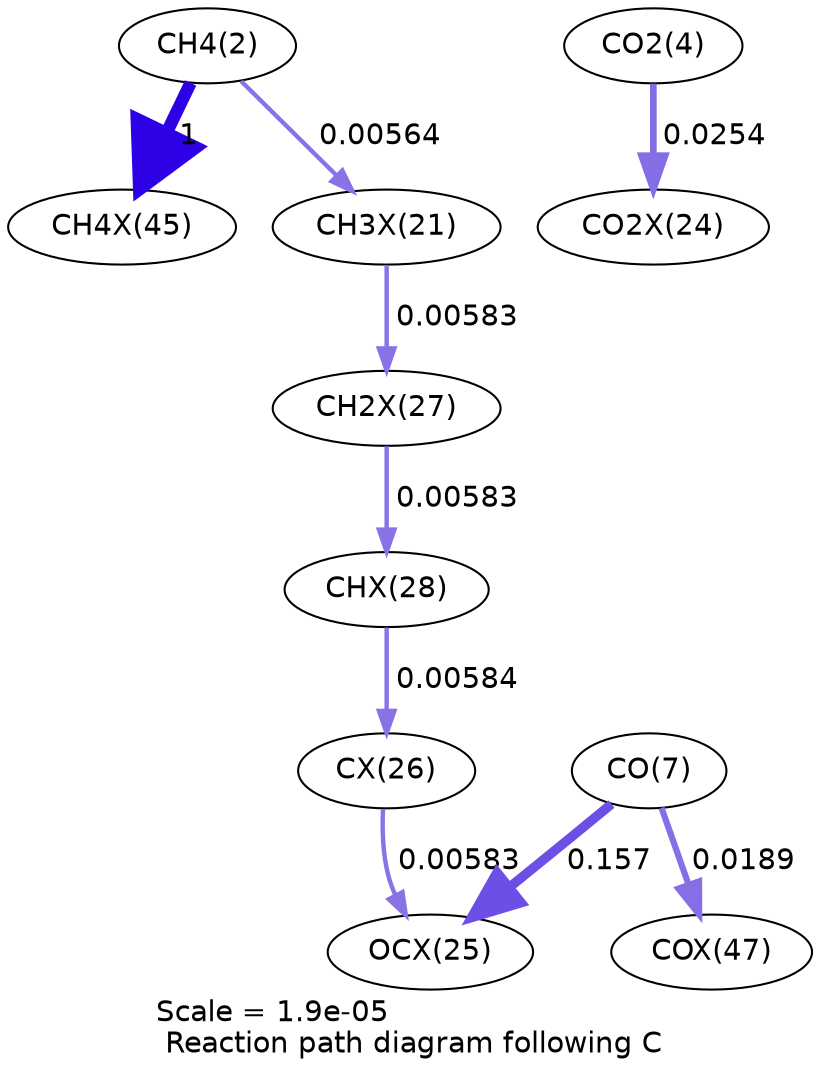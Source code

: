digraph reaction_paths {
center=1;
s4 -> s32[fontname="Helvetica", penwidth=6, arrowsize=3, color="0.7, 1.5, 0.9"
, label=" 1"];
s4 -> s24[fontname="Helvetica", penwidth=2.09, arrowsize=1.05, color="0.7, 0.506, 0.9"
, label=" 0.00564"];
s24 -> s30[fontname="Helvetica", penwidth=2.12, arrowsize=1.06, color="0.7, 0.506, 0.9"
, label=" 0.00583"];
s30 -> s31[fontname="Helvetica", penwidth=2.12, arrowsize=1.06, color="0.7, 0.506, 0.9"
, label=" 0.00583"];
s31 -> s29[fontname="Helvetica", penwidth=2.12, arrowsize=1.06, color="0.7, 0.506, 0.9"
, label=" 0.00584"];
s29 -> s28[fontname="Helvetica", penwidth=2.12, arrowsize=1.06, color="0.7, 0.506, 0.9"
, label=" 0.00583"];
s9 -> s28[fontname="Helvetica", penwidth=4.6, arrowsize=2.3, color="0.7, 0.657, 0.9"
, label=" 0.157"];
s9 -> s33[fontname="Helvetica", penwidth=3, arrowsize=1.5, color="0.7, 0.519, 0.9"
, label=" 0.0189"];
s6 -> s27[fontname="Helvetica", penwidth=3.23, arrowsize=1.61, color="0.7, 0.525, 0.9"
, label=" 0.0254"];
s4 [ fontname="Helvetica", label="CH4(2)"];
s6 [ fontname="Helvetica", label="CO2(4)"];
s9 [ fontname="Helvetica", label="CO(7)"];
s24 [ fontname="Helvetica", label="CH3X(21)"];
s27 [ fontname="Helvetica", label="CO2X(24)"];
s28 [ fontname="Helvetica", label="OCX(25)"];
s29 [ fontname="Helvetica", label="CX(26)"];
s30 [ fontname="Helvetica", label="CH2X(27)"];
s31 [ fontname="Helvetica", label="CHX(28)"];
s32 [ fontname="Helvetica", label="CH4X(45)"];
s33 [ fontname="Helvetica", label="COX(47)"];
 label = "Scale = 1.9e-05\l Reaction path diagram following C";
 fontname = "Helvetica";
}
